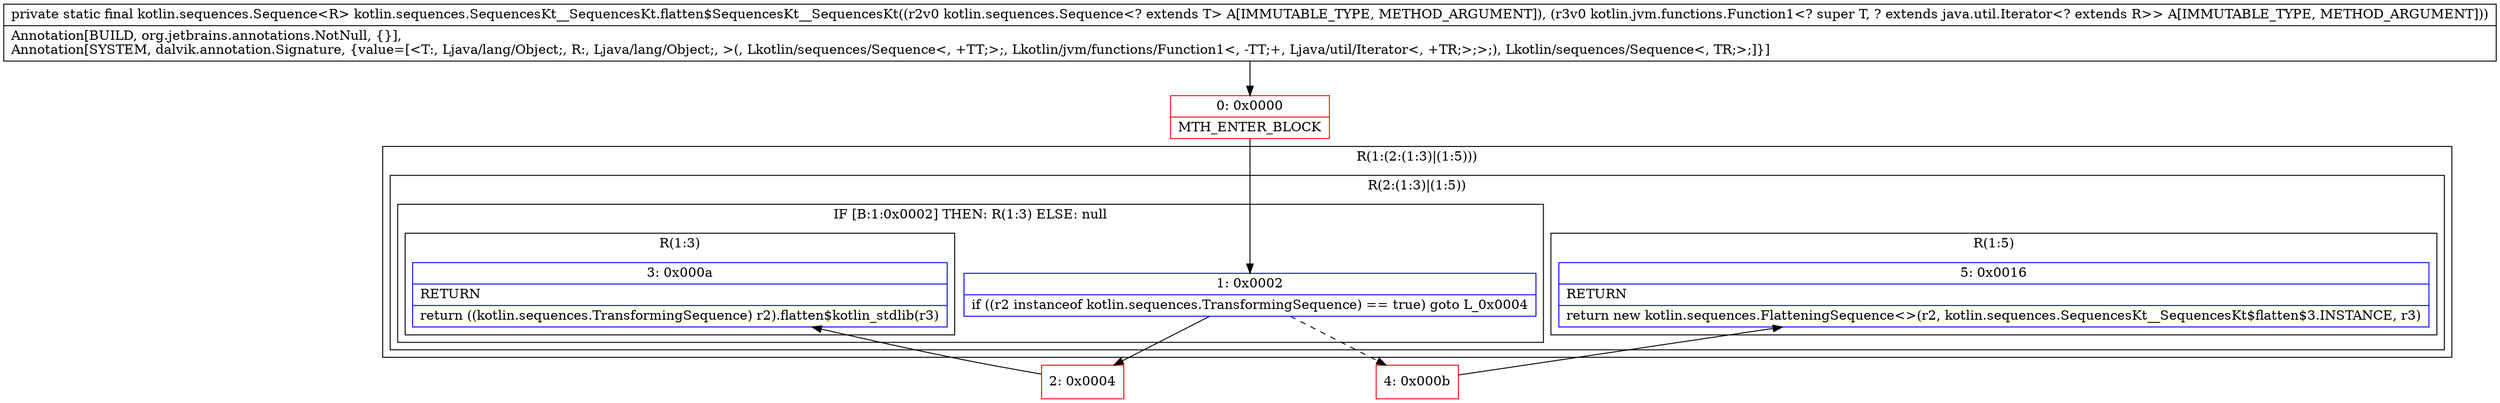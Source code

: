 digraph "CFG forkotlin.sequences.SequencesKt__SequencesKt.flatten$SequencesKt__SequencesKt(Lkotlin\/sequences\/Sequence;Lkotlin\/jvm\/functions\/Function1;)Lkotlin\/sequences\/Sequence;" {
subgraph cluster_Region_1799084317 {
label = "R(1:(2:(1:3)|(1:5)))";
node [shape=record,color=blue];
subgraph cluster_Region_428013743 {
label = "R(2:(1:3)|(1:5))";
node [shape=record,color=blue];
subgraph cluster_IfRegion_490567870 {
label = "IF [B:1:0x0002] THEN: R(1:3) ELSE: null";
node [shape=record,color=blue];
Node_1 [shape=record,label="{1\:\ 0x0002|if ((r2 instanceof kotlin.sequences.TransformingSequence) == true) goto L_0x0004\l}"];
subgraph cluster_Region_2038930719 {
label = "R(1:3)";
node [shape=record,color=blue];
Node_3 [shape=record,label="{3\:\ 0x000a|RETURN\l|return ((kotlin.sequences.TransformingSequence) r2).flatten$kotlin_stdlib(r3)\l}"];
}
}
subgraph cluster_Region_1287737347 {
label = "R(1:5)";
node [shape=record,color=blue];
Node_5 [shape=record,label="{5\:\ 0x0016|RETURN\l|return new kotlin.sequences.FlatteningSequence\<\>(r2, kotlin.sequences.SequencesKt__SequencesKt$flatten$3.INSTANCE, r3)\l}"];
}
}
}
Node_0 [shape=record,color=red,label="{0\:\ 0x0000|MTH_ENTER_BLOCK\l}"];
Node_2 [shape=record,color=red,label="{2\:\ 0x0004}"];
Node_4 [shape=record,color=red,label="{4\:\ 0x000b}"];
MethodNode[shape=record,label="{private static final kotlin.sequences.Sequence\<R\> kotlin.sequences.SequencesKt__SequencesKt.flatten$SequencesKt__SequencesKt((r2v0 kotlin.sequences.Sequence\<? extends T\> A[IMMUTABLE_TYPE, METHOD_ARGUMENT]), (r3v0 kotlin.jvm.functions.Function1\<? super T, ? extends java.util.Iterator\<? extends R\>\> A[IMMUTABLE_TYPE, METHOD_ARGUMENT]))  | Annotation[BUILD, org.jetbrains.annotations.NotNull, \{\}], \lAnnotation[SYSTEM, dalvik.annotation.Signature, \{value=[\<T:, Ljava\/lang\/Object;, R:, Ljava\/lang\/Object;, \>(, Lkotlin\/sequences\/Sequence\<, +TT;\>;, Lkotlin\/jvm\/functions\/Function1\<, \-TT;+, Ljava\/util\/Iterator\<, +TR;\>;\>;), Lkotlin\/sequences\/Sequence\<, TR;\>;]\}]\l}"];
MethodNode -> Node_0;
Node_1 -> Node_2;
Node_1 -> Node_4[style=dashed];
Node_0 -> Node_1;
Node_2 -> Node_3;
Node_4 -> Node_5;
}

